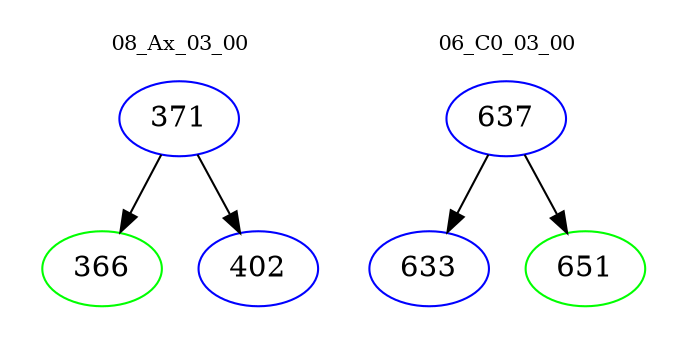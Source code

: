 digraph{
subgraph cluster_0 {
color = white
label = "08_Ax_03_00";
fontsize=10;
T0_371 [label="371", color="blue"]
T0_371 -> T0_366 [color="black"]
T0_366 [label="366", color="green"]
T0_371 -> T0_402 [color="black"]
T0_402 [label="402", color="blue"]
}
subgraph cluster_1 {
color = white
label = "06_C0_03_00";
fontsize=10;
T1_637 [label="637", color="blue"]
T1_637 -> T1_633 [color="black"]
T1_633 [label="633", color="blue"]
T1_637 -> T1_651 [color="black"]
T1_651 [label="651", color="green"]
}
}
